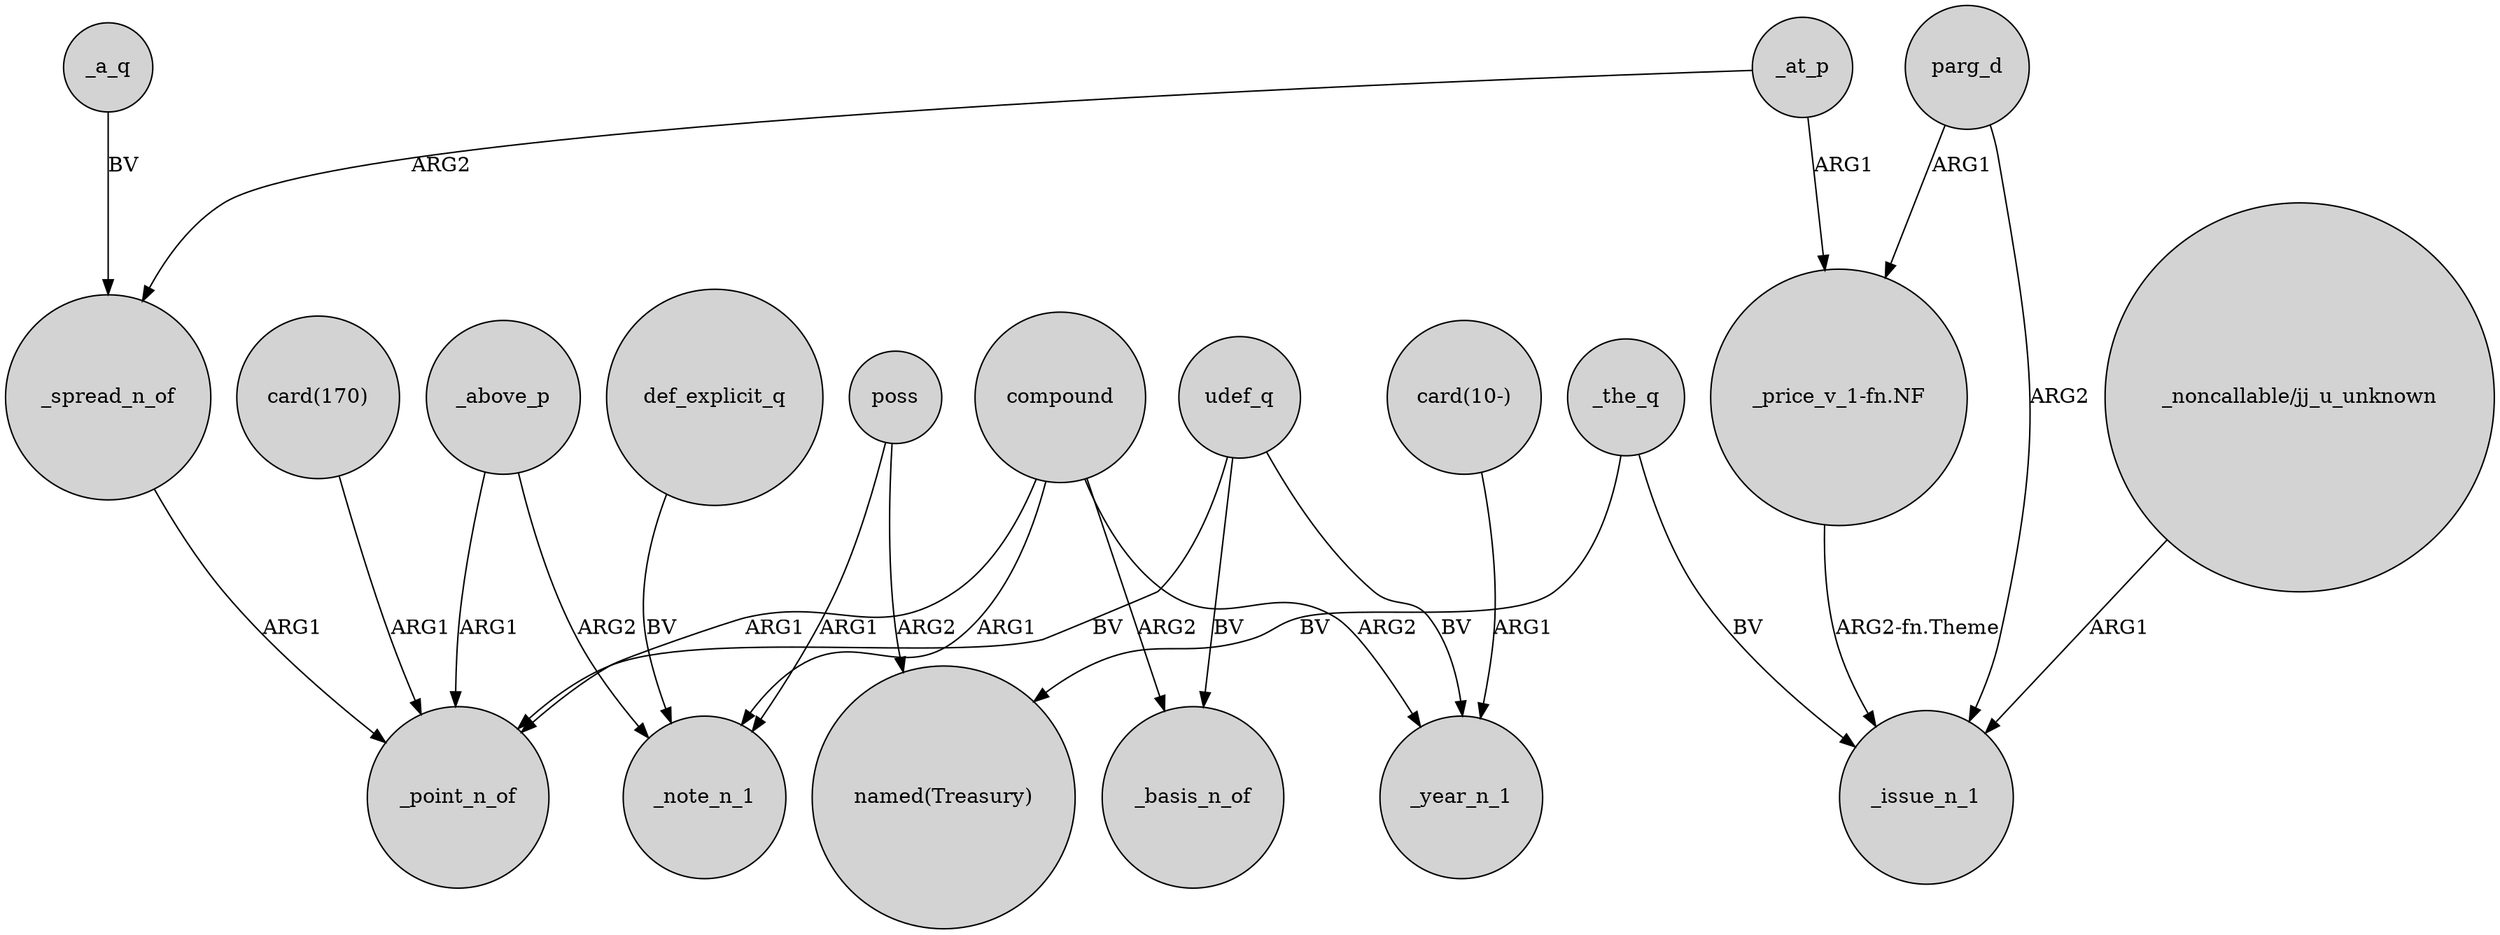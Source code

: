 digraph {
	node [shape=circle style=filled]
	_above_p -> _point_n_of [label=ARG1]
	compound -> _note_n_1 [label=ARG1]
	poss -> _note_n_1 [label=ARG1]
	"_price_v_1-fn.NF" -> _issue_n_1 [label="ARG2-fn.Theme"]
	"card(170)" -> _point_n_of [label=ARG1]
	"_noncallable/jj_u_unknown" -> _issue_n_1 [label=ARG1]
	_the_q -> _issue_n_1 [label=BV]
	def_explicit_q -> _note_n_1 [label=BV]
	poss -> "named(Treasury)" [label=ARG2]
	_at_p -> "_price_v_1-fn.NF" [label=ARG1]
	_a_q -> _spread_n_of [label=BV]
	"card(10-)" -> _year_n_1 [label=ARG1]
	compound -> _point_n_of [label=ARG1]
	_spread_n_of -> _point_n_of [label=ARG1]
	_at_p -> _spread_n_of [label=ARG2]
	parg_d -> "_price_v_1-fn.NF" [label=ARG1]
	compound -> _basis_n_of [label=ARG2]
	_the_q -> "named(Treasury)" [label=BV]
	udef_q -> _basis_n_of [label=BV]
	parg_d -> _issue_n_1 [label=ARG2]
	udef_q -> _year_n_1 [label=BV]
	_above_p -> _note_n_1 [label=ARG2]
	compound -> _year_n_1 [label=ARG2]
	udef_q -> _point_n_of [label=BV]
}

